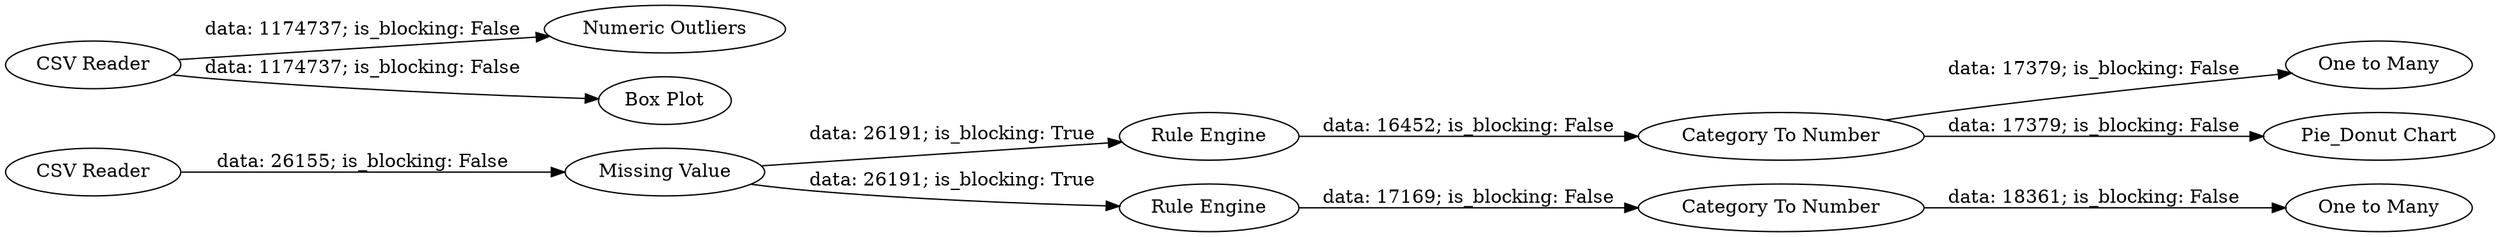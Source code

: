 digraph {
	"6267664580337974383_6" [label="Rule Engine"]
	"6267664580337974383_7" [label="Category To Number"]
	"6267664580337974383_4" [label="CSV Reader"]
	"6267664580337974383_8" [label="One to Many"]
	"6267664580337974383_3" [label="Numeric Outliers"]
	"6267664580337974383_11" [label="Rule Engine"]
	"6267664580337974383_12" [label="Pie_Donut Chart"]
	"6267664580337974383_1" [label="CSV Reader"]
	"6267664580337974383_2" [label="Box Plot"]
	"6267664580337974383_10" [label="Category To Number"]
	"6267664580337974383_9" [label="One to Many"]
	"6267664580337974383_5" [label="Missing Value"]
	"6267664580337974383_5" -> "6267664580337974383_11" [label="data: 26191; is_blocking: True"]
	"6267664580337974383_7" -> "6267664580337974383_12" [label="data: 17379; is_blocking: False"]
	"6267664580337974383_1" -> "6267664580337974383_2" [label="data: 1174737; is_blocking: False"]
	"6267664580337974383_5" -> "6267664580337974383_6" [label="data: 26191; is_blocking: True"]
	"6267664580337974383_7" -> "6267664580337974383_8" [label="data: 17379; is_blocking: False"]
	"6267664580337974383_4" -> "6267664580337974383_5" [label="data: 26155; is_blocking: False"]
	"6267664580337974383_6" -> "6267664580337974383_7" [label="data: 16452; is_blocking: False"]
	"6267664580337974383_11" -> "6267664580337974383_10" [label="data: 17169; is_blocking: False"]
	"6267664580337974383_1" -> "6267664580337974383_3" [label="data: 1174737; is_blocking: False"]
	"6267664580337974383_10" -> "6267664580337974383_9" [label="data: 18361; is_blocking: False"]
	rankdir=LR
}
